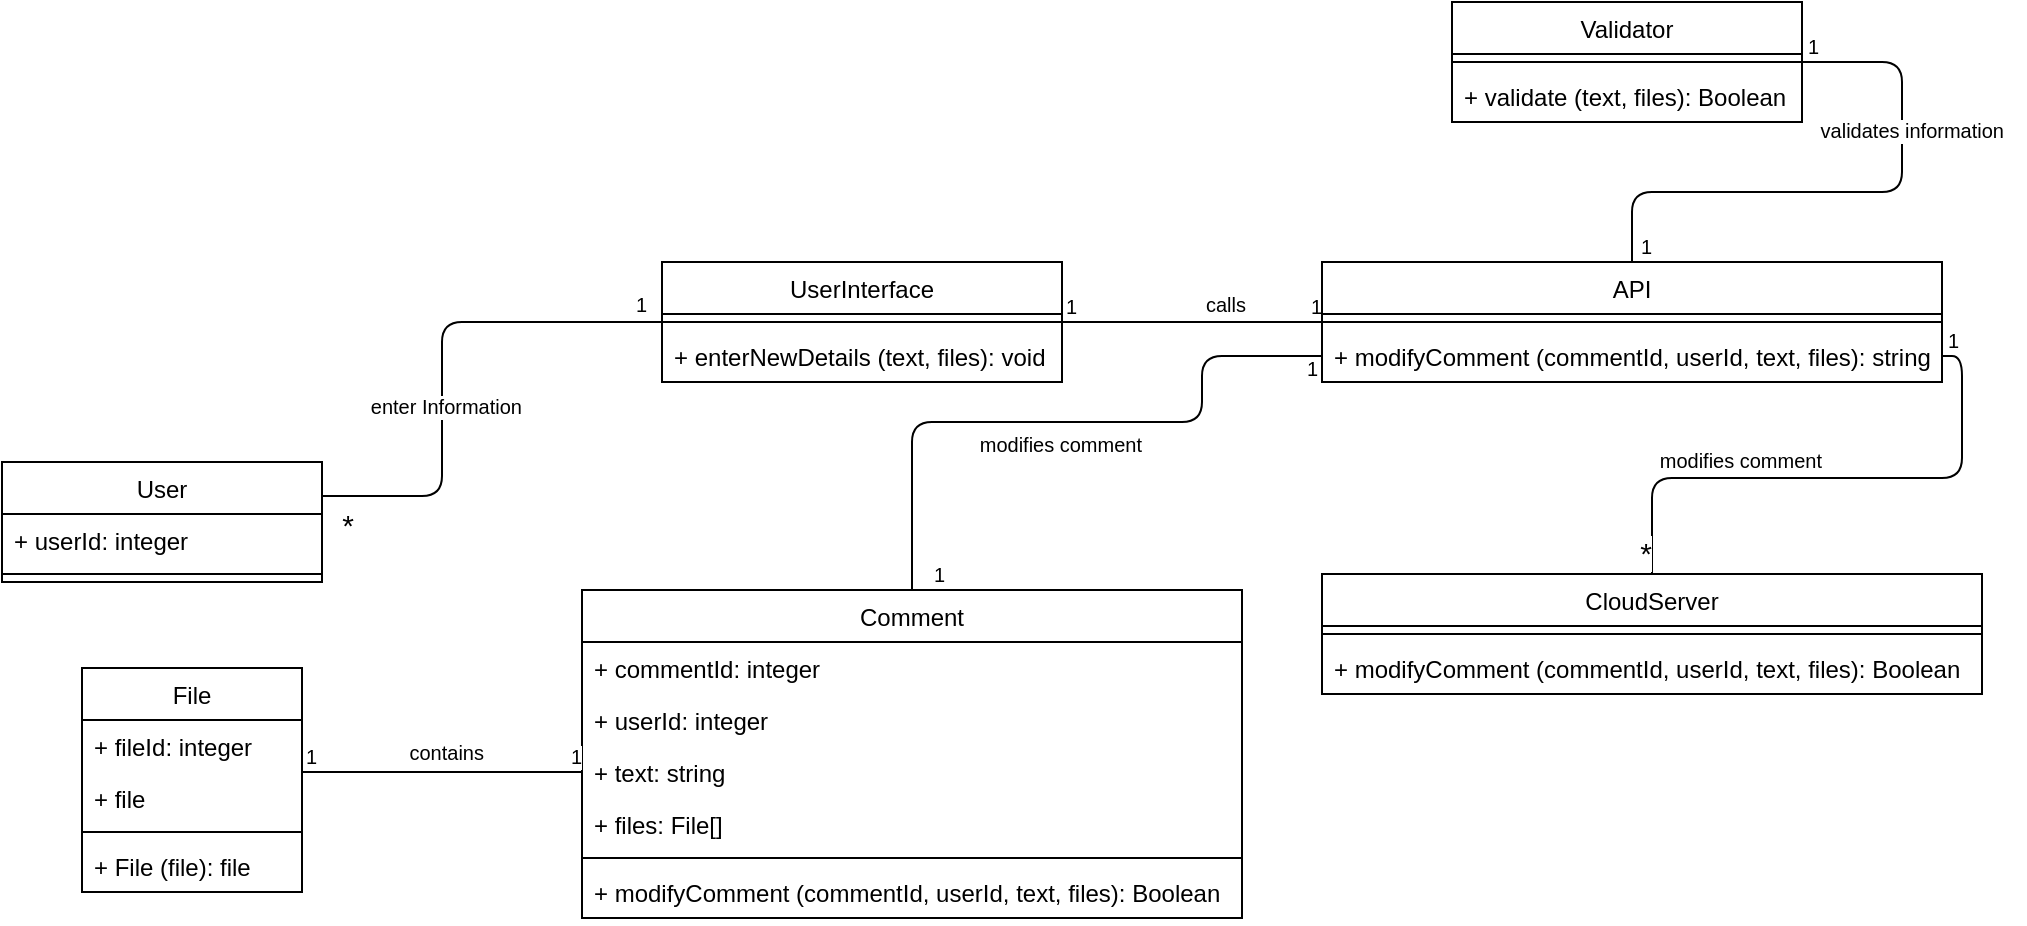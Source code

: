 <mxfile version="10.6.7" type="google"><diagram id="rf9_QnX4p44AvHk6iIbW" name="Page-1"><mxGraphModel dx="840" dy="452" grid="1" gridSize="10" guides="1" tooltips="1" connect="1" arrows="1" fold="1" page="1" pageScale="1" pageWidth="850" pageHeight="1100" math="0" shadow="0"><root><mxCell id="0"/><mxCell id="1" parent="0"/><mxCell id="_1bHXW4ppkZMSj2Q-vb1-1" value="" style="endArrow=none;html=1;edgeStyle=orthogonalEdgeStyle;entryX=0;entryY=0.5;entryDx=0;entryDy=0;exitX=1;exitY=0.5;exitDx=0;exitDy=0;" edge="1" parent="1" target="_1bHXW4ppkZMSj2Q-vb1-16"><mxGeometry relative="1" as="geometry"><mxPoint x="170" y="337" as="sourcePoint"/><mxPoint x="280" y="247" as="targetPoint"/><Array as="points"><mxPoint x="230" y="337"/><mxPoint x="230" y="250"/></Array></mxGeometry></mxCell><mxCell id="_1bHXW4ppkZMSj2Q-vb1-2" value="enter Information" style="resizable=0;html=1;align=right;verticalAlign=bottom;labelBackgroundColor=#ffffff;fontSize=10;" connectable="0" vertex="1" parent="_1bHXW4ppkZMSj2Q-vb1-1"><mxGeometry x="1" relative="1" as="geometry"><mxPoint x="-70" y="50" as="offset"/></mxGeometry></mxCell><mxCell id="_1bHXW4ppkZMSj2Q-vb1-3" value="&lt;font style=&quot;font-size: 15px&quot;&gt;*&lt;/font&gt;" style="resizable=0;html=1;align=right;verticalAlign=bottom;labelBackgroundColor=#ffffff;fontSize=10;" connectable="0" vertex="1" parent="1"><mxGeometry x="196" y="306" as="geometry"><mxPoint x="-10" y="56" as="offset"/></mxGeometry></mxCell><mxCell id="_1bHXW4ppkZMSj2Q-vb1-4" value="" style="endArrow=none;html=1;edgeStyle=orthogonalEdgeStyle;exitX=1;exitY=0.5;exitDx=0;exitDy=0;entryX=0;entryY=0.5;entryDx=0;entryDy=0;" edge="1" parent="1" source="_1bHXW4ppkZMSj2Q-vb1-16"><mxGeometry relative="1" as="geometry"><mxPoint x="570" y="254.5" as="sourcePoint"/><mxPoint x="670" y="250" as="targetPoint"/><Array as="points"><mxPoint x="660" y="250"/><mxPoint x="660" y="250"/></Array></mxGeometry></mxCell><mxCell id="_1bHXW4ppkZMSj2Q-vb1-5" value="1" style="resizable=0;html=1;align=left;verticalAlign=bottom;labelBackgroundColor=#ffffff;fontSize=10;" connectable="0" vertex="1" parent="_1bHXW4ppkZMSj2Q-vb1-4"><mxGeometry x="-1" relative="1" as="geometry"/></mxCell><mxCell id="_1bHXW4ppkZMSj2Q-vb1-6" value="1" style="resizable=0;html=1;align=right;verticalAlign=bottom;labelBackgroundColor=#ffffff;fontSize=10;" connectable="0" vertex="1" parent="_1bHXW4ppkZMSj2Q-vb1-4"><mxGeometry x="1" relative="1" as="geometry"/></mxCell><mxCell id="_1bHXW4ppkZMSj2Q-vb1-7" value="calls" style="resizable=0;html=1;align=right;verticalAlign=bottom;labelBackgroundColor=#ffffff;fontSize=10;" connectable="0" vertex="1" parent="1"><mxGeometry x="642" y="193.5" as="geometry"><mxPoint x="-10" y="56" as="offset"/></mxGeometry></mxCell><mxCell id="_1bHXW4ppkZMSj2Q-vb1-8" value="" style="endArrow=none;html=1;edgeStyle=orthogonalEdgeStyle;exitX=1;exitY=0.5;exitDx=0;exitDy=0;entryX=0.5;entryY=0;entryDx=0;entryDy=0;" edge="1" parent="1" source="_1bHXW4ppkZMSj2Q-vb1-21" target="_1bHXW4ppkZMSj2Q-vb1-22"><mxGeometry relative="1" as="geometry"><mxPoint x="940" y="310" as="sourcePoint"/><mxPoint x="740" y="377.5" as="targetPoint"/></mxGeometry></mxCell><mxCell id="_1bHXW4ppkZMSj2Q-vb1-9" value="1" style="resizable=0;html=1;align=left;verticalAlign=bottom;labelBackgroundColor=#ffffff;fontSize=10;" connectable="0" vertex="1" parent="_1bHXW4ppkZMSj2Q-vb1-8"><mxGeometry x="-1" relative="1" as="geometry"><mxPoint x="1" as="offset"/></mxGeometry></mxCell><mxCell id="_1bHXW4ppkZMSj2Q-vb1-10" value="&lt;font style=&quot;font-size: 15px&quot;&gt;*&lt;/font&gt;" style="resizable=0;html=1;align=right;verticalAlign=bottom;labelBackgroundColor=#ffffff;fontSize=10;" connectable="0" vertex="1" parent="_1bHXW4ppkZMSj2Q-vb1-8"><mxGeometry x="1" relative="1" as="geometry"/></mxCell><mxCell id="_1bHXW4ppkZMSj2Q-vb1-11" value="modifies comment" style="resizable=0;html=1;align=right;verticalAlign=bottom;labelBackgroundColor=#ffffff;fontSize=10;" connectable="0" vertex="1" parent="1"><mxGeometry x="930" y="271.5" as="geometry"><mxPoint x="-10" y="56" as="offset"/></mxGeometry></mxCell><mxCell id="_1bHXW4ppkZMSj2Q-vb1-12" value="" style="endArrow=none;html=1;edgeStyle=orthogonalEdgeStyle;exitX=0.5;exitY=0;exitDx=0;exitDy=0;entryX=0;entryY=0.5;entryDx=0;entryDy=0;" edge="1" parent="1" source="_1bHXW4ppkZMSj2Q-vb1-25" target="_1bHXW4ppkZMSj2Q-vb1-21"><mxGeometry relative="1" as="geometry"><mxPoint x="480" y="382" as="sourcePoint"/><mxPoint x="705" y="276" as="targetPoint"/><Array as="points"><mxPoint x="465" y="300"/><mxPoint x="610" y="300"/><mxPoint x="610" y="267"/></Array></mxGeometry></mxCell><mxCell id="_1bHXW4ppkZMSj2Q-vb1-13" value="1" style="resizable=0;html=1;align=left;verticalAlign=bottom;labelBackgroundColor=#ffffff;fontSize=10;" connectable="0" vertex="1" parent="_1bHXW4ppkZMSj2Q-vb1-12"><mxGeometry x="-1" relative="1" as="geometry"><mxPoint x="9" as="offset"/></mxGeometry></mxCell><mxCell id="_1bHXW4ppkZMSj2Q-vb1-14" value="1" style="resizable=0;html=1;align=right;verticalAlign=bottom;labelBackgroundColor=#ffffff;fontSize=10;" connectable="0" vertex="1" parent="_1bHXW4ppkZMSj2Q-vb1-12"><mxGeometry x="1" relative="1" as="geometry"><mxPoint x="-2" y="14" as="offset"/></mxGeometry></mxCell><mxCell id="_1bHXW4ppkZMSj2Q-vb1-15" value="&lt;div style=&quot;text-align: center&quot;&gt;&lt;span&gt;modifies comment&lt;/span&gt;&lt;/div&gt;" style="resizable=0;html=1;align=right;verticalAlign=bottom;labelBackgroundColor=#ffffff;fontSize=10;" connectable="0" vertex="1" parent="1"><mxGeometry x="590" y="263" as="geometry"><mxPoint x="-10" y="56" as="offset"/></mxGeometry></mxCell><mxCell id="_1bHXW4ppkZMSj2Q-vb1-16" value="UserInterface" style="swimlane;fontStyle=0;align=center;verticalAlign=top;childLayout=stackLayout;horizontal=1;startSize=26;horizontalStack=0;resizeParent=1;resizeParentMax=0;resizeLast=0;collapsible=1;marginBottom=0;" vertex="1" parent="1"><mxGeometry x="340" y="220" width="200" height="60" as="geometry"/></mxCell><mxCell id="_1bHXW4ppkZMSj2Q-vb1-17" value="" style="line;strokeWidth=1;fillColor=none;align=left;verticalAlign=middle;spacingTop=-1;spacingLeft=3;spacingRight=3;rotatable=0;labelPosition=right;points=[];portConstraint=eastwest;" vertex="1" parent="_1bHXW4ppkZMSj2Q-vb1-16"><mxGeometry y="26" width="200" height="8" as="geometry"/></mxCell><mxCell id="_1bHXW4ppkZMSj2Q-vb1-18" value="+ enterNewDetails (text, files): void" style="text;strokeColor=none;fillColor=none;align=left;verticalAlign=top;spacingLeft=4;spacingRight=4;overflow=hidden;rotatable=0;points=[[0,0.5],[1,0.5]];portConstraint=eastwest;" vertex="1" parent="_1bHXW4ppkZMSj2Q-vb1-16"><mxGeometry y="34" width="200" height="26" as="geometry"/></mxCell><mxCell id="_1bHXW4ppkZMSj2Q-vb1-19" value="API" style="swimlane;fontStyle=0;align=center;verticalAlign=top;childLayout=stackLayout;horizontal=1;startSize=26;horizontalStack=0;resizeParent=1;resizeParentMax=0;resizeLast=0;collapsible=1;marginBottom=0;" vertex="1" parent="1"><mxGeometry x="670" y="220" width="310" height="60" as="geometry"/></mxCell><mxCell id="_1bHXW4ppkZMSj2Q-vb1-20" value="" style="line;strokeWidth=1;fillColor=none;align=left;verticalAlign=middle;spacingTop=-1;spacingLeft=3;spacingRight=3;rotatable=0;labelPosition=right;points=[];portConstraint=eastwest;" vertex="1" parent="_1bHXW4ppkZMSj2Q-vb1-19"><mxGeometry y="26" width="310" height="8" as="geometry"/></mxCell><mxCell id="_1bHXW4ppkZMSj2Q-vb1-21" value="+ modifyComment (commentId, userId, text, files): string" style="text;strokeColor=none;fillColor=none;align=left;verticalAlign=top;spacingLeft=4;spacingRight=4;overflow=hidden;rotatable=0;points=[[0,0.5],[1,0.5]];portConstraint=eastwest;" vertex="1" parent="_1bHXW4ppkZMSj2Q-vb1-19"><mxGeometry y="34" width="310" height="26" as="geometry"/></mxCell><mxCell id="_1bHXW4ppkZMSj2Q-vb1-22" value="CloudServer" style="swimlane;fontStyle=0;align=center;verticalAlign=top;childLayout=stackLayout;horizontal=1;startSize=26;horizontalStack=0;resizeParent=1;resizeParentMax=0;resizeLast=0;collapsible=1;marginBottom=0;" vertex="1" parent="1"><mxGeometry x="670" y="376" width="330" height="60" as="geometry"/></mxCell><mxCell id="_1bHXW4ppkZMSj2Q-vb1-23" value="" style="line;strokeWidth=1;fillColor=none;align=left;verticalAlign=middle;spacingTop=-1;spacingLeft=3;spacingRight=3;rotatable=0;labelPosition=right;points=[];portConstraint=eastwest;" vertex="1" parent="_1bHXW4ppkZMSj2Q-vb1-22"><mxGeometry y="26" width="330" height="8" as="geometry"/></mxCell><mxCell id="_1bHXW4ppkZMSj2Q-vb1-24" value="+ modifyComment (commentId, userId, text, files): Boolean" style="text;strokeColor=none;fillColor=none;align=left;verticalAlign=top;spacingLeft=4;spacingRight=4;overflow=hidden;rotatable=0;points=[[0,0.5],[1,0.5]];portConstraint=eastwest;" vertex="1" parent="_1bHXW4ppkZMSj2Q-vb1-22"><mxGeometry y="34" width="330" height="26" as="geometry"/></mxCell><mxCell id="_1bHXW4ppkZMSj2Q-vb1-25" value="Comment" style="swimlane;fontStyle=0;align=center;verticalAlign=top;childLayout=stackLayout;horizontal=1;startSize=26;horizontalStack=0;resizeParent=1;resizeParentMax=0;resizeLast=0;collapsible=1;marginBottom=0;" vertex="1" parent="1"><mxGeometry x="300" y="384" width="330" height="164" as="geometry"/></mxCell><mxCell id="_1bHXW4ppkZMSj2Q-vb1-27" value="+ commentId: integer" style="text;strokeColor=none;fillColor=none;align=left;verticalAlign=top;spacingLeft=4;spacingRight=4;overflow=hidden;rotatable=0;points=[[0,0.5],[1,0.5]];portConstraint=eastwest;" vertex="1" parent="_1bHXW4ppkZMSj2Q-vb1-25"><mxGeometry y="26" width="330" height="26" as="geometry"/></mxCell><mxCell id="_1bHXW4ppkZMSj2Q-vb1-52" value="+ userId: integer" style="text;strokeColor=none;fillColor=none;align=left;verticalAlign=top;spacingLeft=4;spacingRight=4;overflow=hidden;rotatable=0;points=[[0,0.5],[1,0.5]];portConstraint=eastwest;" vertex="1" parent="_1bHXW4ppkZMSj2Q-vb1-25"><mxGeometry y="52" width="330" height="26" as="geometry"/></mxCell><mxCell id="_1bHXW4ppkZMSj2Q-vb1-28" value="+ text: string" style="text;strokeColor=none;fillColor=none;align=left;verticalAlign=top;spacingLeft=4;spacingRight=4;overflow=hidden;rotatable=0;points=[[0,0.5],[1,0.5]];portConstraint=eastwest;" vertex="1" parent="_1bHXW4ppkZMSj2Q-vb1-25"><mxGeometry y="78" width="330" height="26" as="geometry"/></mxCell><mxCell id="_1bHXW4ppkZMSj2Q-vb1-29" value="+ files: File[]" style="text;strokeColor=none;fillColor=none;align=left;verticalAlign=top;spacingLeft=4;spacingRight=4;overflow=hidden;rotatable=0;points=[[0,0.5],[1,0.5]];portConstraint=eastwest;" vertex="1" parent="_1bHXW4ppkZMSj2Q-vb1-25"><mxGeometry y="104" width="330" height="26" as="geometry"/></mxCell><mxCell id="_1bHXW4ppkZMSj2Q-vb1-30" value="" style="line;strokeWidth=1;fillColor=none;align=left;verticalAlign=middle;spacingTop=-1;spacingLeft=3;spacingRight=3;rotatable=0;labelPosition=right;points=[];portConstraint=eastwest;" vertex="1" parent="_1bHXW4ppkZMSj2Q-vb1-25"><mxGeometry y="130" width="330" height="8" as="geometry"/></mxCell><mxCell id="_1bHXW4ppkZMSj2Q-vb1-31" value="+ modifyComment (commentId, userId, text, files): Boolean" style="text;strokeColor=none;fillColor=none;align=left;verticalAlign=top;spacingLeft=4;spacingRight=4;overflow=hidden;rotatable=0;points=[[0,0.5],[1,0.5]];portConstraint=eastwest;" vertex="1" parent="_1bHXW4ppkZMSj2Q-vb1-25"><mxGeometry y="138" width="330" height="26" as="geometry"/></mxCell><mxCell id="_1bHXW4ppkZMSj2Q-vb1-32" value="1" style="resizable=0;html=1;align=left;verticalAlign=bottom;labelBackgroundColor=#ffffff;fontSize=10;" connectable="0" vertex="1" parent="1"><mxGeometry x="653" y="261" as="geometry"><mxPoint x="-328" y="-12" as="offset"/></mxGeometry></mxCell><mxCell id="_1bHXW4ppkZMSj2Q-vb1-33" value="User" style="swimlane;fontStyle=0;align=center;verticalAlign=top;childLayout=stackLayout;horizontal=1;startSize=26;horizontalStack=0;resizeParent=1;resizeParentMax=0;resizeLast=0;collapsible=1;marginBottom=0;" vertex="1" parent="1"><mxGeometry x="10" y="320" width="160" height="60" as="geometry"/></mxCell><mxCell id="_1bHXW4ppkZMSj2Q-vb1-34" value="+ userId: integer" style="text;strokeColor=none;fillColor=none;align=left;verticalAlign=top;spacingLeft=4;spacingRight=4;overflow=hidden;rotatable=0;points=[[0,0.5],[1,0.5]];portConstraint=eastwest;" vertex="1" parent="_1bHXW4ppkZMSj2Q-vb1-33"><mxGeometry y="26" width="160" height="26" as="geometry"/></mxCell><mxCell id="_1bHXW4ppkZMSj2Q-vb1-35" value="" style="line;strokeWidth=1;fillColor=none;align=left;verticalAlign=middle;spacingTop=-1;spacingLeft=3;spacingRight=3;rotatable=0;labelPosition=right;points=[];portConstraint=eastwest;" vertex="1" parent="_1bHXW4ppkZMSj2Q-vb1-33"><mxGeometry y="52" width="160" height="8" as="geometry"/></mxCell><mxCell id="_1bHXW4ppkZMSj2Q-vb1-36" value="Validator" style="swimlane;fontStyle=0;align=center;verticalAlign=top;childLayout=stackLayout;horizontal=1;startSize=26;horizontalStack=0;resizeParent=1;resizeParentMax=0;resizeLast=0;collapsible=1;marginBottom=0;" vertex="1" parent="1"><mxGeometry x="735" y="90" width="175" height="60" as="geometry"/></mxCell><mxCell id="_1bHXW4ppkZMSj2Q-vb1-37" value="" style="line;strokeWidth=1;fillColor=none;align=left;verticalAlign=middle;spacingTop=-1;spacingLeft=3;spacingRight=3;rotatable=0;labelPosition=right;points=[];portConstraint=eastwest;" vertex="1" parent="_1bHXW4ppkZMSj2Q-vb1-36"><mxGeometry y="26" width="175" height="8" as="geometry"/></mxCell><mxCell id="_1bHXW4ppkZMSj2Q-vb1-38" value="+ validate (text, files): Boolean" style="text;strokeColor=none;fillColor=none;align=left;verticalAlign=top;spacingLeft=4;spacingRight=4;overflow=hidden;rotatable=0;points=[[0,0.5],[1,0.5]];portConstraint=eastwest;" vertex="1" parent="_1bHXW4ppkZMSj2Q-vb1-36"><mxGeometry y="34" width="175" height="26" as="geometry"/></mxCell><mxCell id="_1bHXW4ppkZMSj2Q-vb1-39" value="" style="endArrow=none;html=1;edgeStyle=orthogonalEdgeStyle;exitX=1;exitY=0.5;exitDx=0;exitDy=0;entryX=0.5;entryY=0;entryDx=0;entryDy=0;" edge="1" parent="1" source="_1bHXW4ppkZMSj2Q-vb1-36" target="_1bHXW4ppkZMSj2Q-vb1-19"><mxGeometry relative="1" as="geometry"><mxPoint x="1100" y="90" as="sourcePoint"/><mxPoint x="960" y="199" as="targetPoint"/><Array as="points"><mxPoint x="960" y="120"/><mxPoint x="960" y="185"/><mxPoint x="825" y="185"/></Array></mxGeometry></mxCell><mxCell id="_1bHXW4ppkZMSj2Q-vb1-40" value="1" style="resizable=0;html=1;align=left;verticalAlign=bottom;labelBackgroundColor=#ffffff;fontSize=10;" connectable="0" vertex="1" parent="_1bHXW4ppkZMSj2Q-vb1-39"><mxGeometry x="-1" relative="1" as="geometry"><mxPoint x="1" as="offset"/></mxGeometry></mxCell><mxCell id="_1bHXW4ppkZMSj2Q-vb1-41" value="1" style="resizable=0;html=1;align=right;verticalAlign=bottom;labelBackgroundColor=#ffffff;fontSize=10;" connectable="0" vertex="1" parent="_1bHXW4ppkZMSj2Q-vb1-39"><mxGeometry x="1" relative="1" as="geometry"><mxPoint x="10" as="offset"/></mxGeometry></mxCell><mxCell id="_1bHXW4ppkZMSj2Q-vb1-42" value="validates information" style="resizable=0;html=1;align=right;verticalAlign=bottom;labelBackgroundColor=#ffffff;fontSize=10;" connectable="0" vertex="1" parent="1"><mxGeometry x="1021" y="106" as="geometry"><mxPoint x="-10" y="56" as="offset"/></mxGeometry></mxCell><mxCell id="_1bHXW4ppkZMSj2Q-vb1-43" value="File" style="swimlane;fontStyle=0;align=center;verticalAlign=top;childLayout=stackLayout;horizontal=1;startSize=26;horizontalStack=0;resizeParent=1;resizeParentMax=0;resizeLast=0;collapsible=1;marginBottom=0;" vertex="1" parent="1"><mxGeometry x="50" y="423" width="110" height="112" as="geometry"/></mxCell><mxCell id="_1bHXW4ppkZMSj2Q-vb1-44" value="+ fileId: integer" style="text;strokeColor=none;fillColor=none;align=left;verticalAlign=top;spacingLeft=4;spacingRight=4;overflow=hidden;rotatable=0;points=[[0,0.5],[1,0.5]];portConstraint=eastwest;" vertex="1" parent="_1bHXW4ppkZMSj2Q-vb1-43"><mxGeometry y="26" width="110" height="26" as="geometry"/></mxCell><mxCell id="_1bHXW4ppkZMSj2Q-vb1-45" value="+ file" style="text;strokeColor=none;fillColor=none;align=left;verticalAlign=top;spacingLeft=4;spacingRight=4;overflow=hidden;rotatable=0;points=[[0,0.5],[1,0.5]];portConstraint=eastwest;" vertex="1" parent="_1bHXW4ppkZMSj2Q-vb1-43"><mxGeometry y="52" width="110" height="26" as="geometry"/></mxCell><mxCell id="_1bHXW4ppkZMSj2Q-vb1-46" value="" style="line;strokeWidth=1;fillColor=none;align=left;verticalAlign=middle;spacingTop=-1;spacingLeft=3;spacingRight=3;rotatable=0;labelPosition=right;points=[];portConstraint=eastwest;" vertex="1" parent="_1bHXW4ppkZMSj2Q-vb1-43"><mxGeometry y="78" width="110" height="8" as="geometry"/></mxCell><mxCell id="_1bHXW4ppkZMSj2Q-vb1-47" value="+ File (file): file" style="text;strokeColor=none;fillColor=none;align=left;verticalAlign=top;spacingLeft=4;spacingRight=4;overflow=hidden;rotatable=0;points=[[0,0.5],[1,0.5]];portConstraint=eastwest;" vertex="1" parent="_1bHXW4ppkZMSj2Q-vb1-43"><mxGeometry y="86" width="110" height="26" as="geometry"/></mxCell><mxCell id="_1bHXW4ppkZMSj2Q-vb1-48" value="" style="endArrow=none;html=1;edgeStyle=orthogonalEdgeStyle;entryX=0;entryY=0.5;entryDx=0;entryDy=0;" edge="1" parent="1" target="_1bHXW4ppkZMSj2Q-vb1-28"><mxGeometry relative="1" as="geometry"><mxPoint x="160" y="475" as="sourcePoint"/><mxPoint x="260" y="478.5" as="targetPoint"/><Array as="points"><mxPoint x="160" y="475"/></Array></mxGeometry></mxCell><mxCell id="_1bHXW4ppkZMSj2Q-vb1-49" value="1" style="resizable=0;html=1;align=left;verticalAlign=bottom;labelBackgroundColor=#ffffff;fontSize=10;" connectable="0" vertex="1" parent="_1bHXW4ppkZMSj2Q-vb1-48"><mxGeometry x="-1" relative="1" as="geometry"><mxPoint as="offset"/></mxGeometry></mxCell><mxCell id="_1bHXW4ppkZMSj2Q-vb1-50" value="1" style="resizable=0;html=1;align=right;verticalAlign=bottom;labelBackgroundColor=#ffffff;fontSize=10;" connectable="0" vertex="1" parent="_1bHXW4ppkZMSj2Q-vb1-48"><mxGeometry x="1" relative="1" as="geometry"/></mxCell><mxCell id="_1bHXW4ppkZMSj2Q-vb1-51" value="contains" style="resizable=0;html=1;align=right;verticalAlign=bottom;labelBackgroundColor=#ffffff;fontSize=10;" connectable="0" vertex="1" parent="1"><mxGeometry x="280" y="423" as="geometry"><mxPoint x="-29" y="50" as="offset"/></mxGeometry></mxCell></root></mxGraphModel></diagram></mxfile>